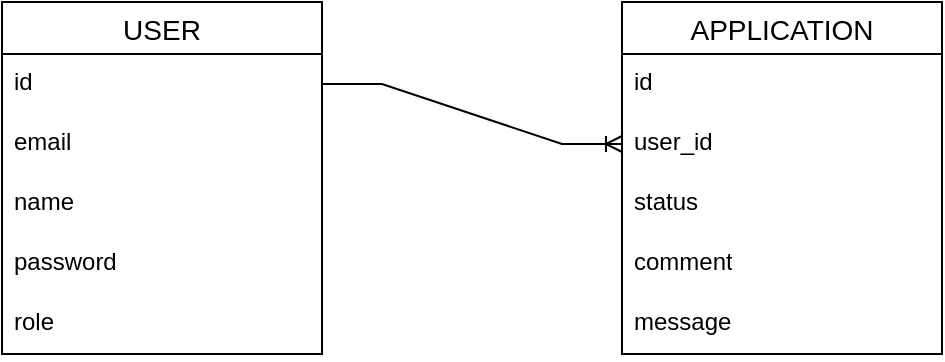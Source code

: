 <mxfile version="24.4.15" type="device">
  <diagram name="Страница — 1" id="fy2EmSTQozltSy6LZDoi">
    <mxGraphModel dx="1434" dy="746" grid="1" gridSize="10" guides="1" tooltips="1" connect="1" arrows="1" fold="1" page="1" pageScale="1" pageWidth="827" pageHeight="1169" math="0" shadow="0">
      <root>
        <mxCell id="0" />
        <mxCell id="1" parent="0" />
        <mxCell id="wvmLLR_VNl1YmzV0fi4H-18" value="USER" style="swimlane;fontStyle=0;childLayout=stackLayout;horizontal=1;startSize=26;horizontalStack=0;resizeParent=1;resizeParentMax=0;resizeLast=0;collapsible=1;marginBottom=0;align=center;fontSize=14;" vertex="1" parent="1">
          <mxGeometry x="30" y="20" width="160" height="176" as="geometry" />
        </mxCell>
        <mxCell id="wvmLLR_VNl1YmzV0fi4H-19" value="id" style="text;strokeColor=none;fillColor=none;spacingLeft=4;spacingRight=4;overflow=hidden;rotatable=0;points=[[0,0.5],[1,0.5]];portConstraint=eastwest;fontSize=12;whiteSpace=wrap;html=1;" vertex="1" parent="wvmLLR_VNl1YmzV0fi4H-18">
          <mxGeometry y="26" width="160" height="30" as="geometry" />
        </mxCell>
        <mxCell id="wvmLLR_VNl1YmzV0fi4H-20" value="email" style="text;strokeColor=none;fillColor=none;spacingLeft=4;spacingRight=4;overflow=hidden;rotatable=0;points=[[0,0.5],[1,0.5]];portConstraint=eastwest;fontSize=12;whiteSpace=wrap;html=1;" vertex="1" parent="wvmLLR_VNl1YmzV0fi4H-18">
          <mxGeometry y="56" width="160" height="30" as="geometry" />
        </mxCell>
        <mxCell id="wvmLLR_VNl1YmzV0fi4H-22" value="name" style="text;strokeColor=none;fillColor=none;spacingLeft=4;spacingRight=4;overflow=hidden;rotatable=0;points=[[0,0.5],[1,0.5]];portConstraint=eastwest;fontSize=12;whiteSpace=wrap;html=1;" vertex="1" parent="wvmLLR_VNl1YmzV0fi4H-18">
          <mxGeometry y="86" width="160" height="30" as="geometry" />
        </mxCell>
        <mxCell id="wvmLLR_VNl1YmzV0fi4H-21" value="password" style="text;strokeColor=none;fillColor=none;spacingLeft=4;spacingRight=4;overflow=hidden;rotatable=0;points=[[0,0.5],[1,0.5]];portConstraint=eastwest;fontSize=12;whiteSpace=wrap;html=1;" vertex="1" parent="wvmLLR_VNl1YmzV0fi4H-18">
          <mxGeometry y="116" width="160" height="30" as="geometry" />
        </mxCell>
        <mxCell id="wvmLLR_VNl1YmzV0fi4H-23" value="role" style="text;strokeColor=none;fillColor=none;spacingLeft=4;spacingRight=4;overflow=hidden;rotatable=0;points=[[0,0.5],[1,0.5]];portConstraint=eastwest;fontSize=12;whiteSpace=wrap;html=1;" vertex="1" parent="wvmLLR_VNl1YmzV0fi4H-18">
          <mxGeometry y="146" width="160" height="30" as="geometry" />
        </mxCell>
        <mxCell id="wvmLLR_VNl1YmzV0fi4H-24" value="APPLICATION" style="swimlane;fontStyle=0;childLayout=stackLayout;horizontal=1;startSize=26;horizontalStack=0;resizeParent=1;resizeParentMax=0;resizeLast=0;collapsible=1;marginBottom=0;align=center;fontSize=14;" vertex="1" parent="1">
          <mxGeometry x="340" y="20" width="160" height="176" as="geometry" />
        </mxCell>
        <mxCell id="wvmLLR_VNl1YmzV0fi4H-25" value="id" style="text;strokeColor=none;fillColor=none;spacingLeft=4;spacingRight=4;overflow=hidden;rotatable=0;points=[[0,0.5],[1,0.5]];portConstraint=eastwest;fontSize=12;whiteSpace=wrap;html=1;" vertex="1" parent="wvmLLR_VNl1YmzV0fi4H-24">
          <mxGeometry y="26" width="160" height="30" as="geometry" />
        </mxCell>
        <mxCell id="wvmLLR_VNl1YmzV0fi4H-26" value="user_id" style="text;strokeColor=none;fillColor=none;spacingLeft=4;spacingRight=4;overflow=hidden;rotatable=0;points=[[0,0.5],[1,0.5]];portConstraint=eastwest;fontSize=12;whiteSpace=wrap;html=1;" vertex="1" parent="wvmLLR_VNl1YmzV0fi4H-24">
          <mxGeometry y="56" width="160" height="30" as="geometry" />
        </mxCell>
        <mxCell id="wvmLLR_VNl1YmzV0fi4H-27" value="status" style="text;strokeColor=none;fillColor=none;spacingLeft=4;spacingRight=4;overflow=hidden;rotatable=0;points=[[0,0.5],[1,0.5]];portConstraint=eastwest;fontSize=12;whiteSpace=wrap;html=1;" vertex="1" parent="wvmLLR_VNl1YmzV0fi4H-24">
          <mxGeometry y="86" width="160" height="30" as="geometry" />
        </mxCell>
        <mxCell id="wvmLLR_VNl1YmzV0fi4H-28" value="comment" style="text;strokeColor=none;fillColor=none;spacingLeft=4;spacingRight=4;overflow=hidden;rotatable=0;points=[[0,0.5],[1,0.5]];portConstraint=eastwest;fontSize=12;whiteSpace=wrap;html=1;" vertex="1" parent="wvmLLR_VNl1YmzV0fi4H-24">
          <mxGeometry y="116" width="160" height="30" as="geometry" />
        </mxCell>
        <mxCell id="wvmLLR_VNl1YmzV0fi4H-29" value="message" style="text;strokeColor=none;fillColor=none;spacingLeft=4;spacingRight=4;overflow=hidden;rotatable=0;points=[[0,0.5],[1,0.5]];portConstraint=eastwest;fontSize=12;whiteSpace=wrap;html=1;" vertex="1" parent="wvmLLR_VNl1YmzV0fi4H-24">
          <mxGeometry y="146" width="160" height="30" as="geometry" />
        </mxCell>
        <mxCell id="wvmLLR_VNl1YmzV0fi4H-30" value="" style="edgeStyle=entityRelationEdgeStyle;fontSize=12;html=1;endArrow=ERoneToMany;rounded=0;exitX=1;exitY=0.5;exitDx=0;exitDy=0;entryX=0;entryY=0.5;entryDx=0;entryDy=0;" edge="1" parent="1" source="wvmLLR_VNl1YmzV0fi4H-19" target="wvmLLR_VNl1YmzV0fi4H-26">
          <mxGeometry width="100" height="100" relative="1" as="geometry">
            <mxPoint x="360" y="430" as="sourcePoint" />
            <mxPoint x="260" y="110" as="targetPoint" />
          </mxGeometry>
        </mxCell>
      </root>
    </mxGraphModel>
  </diagram>
</mxfile>
